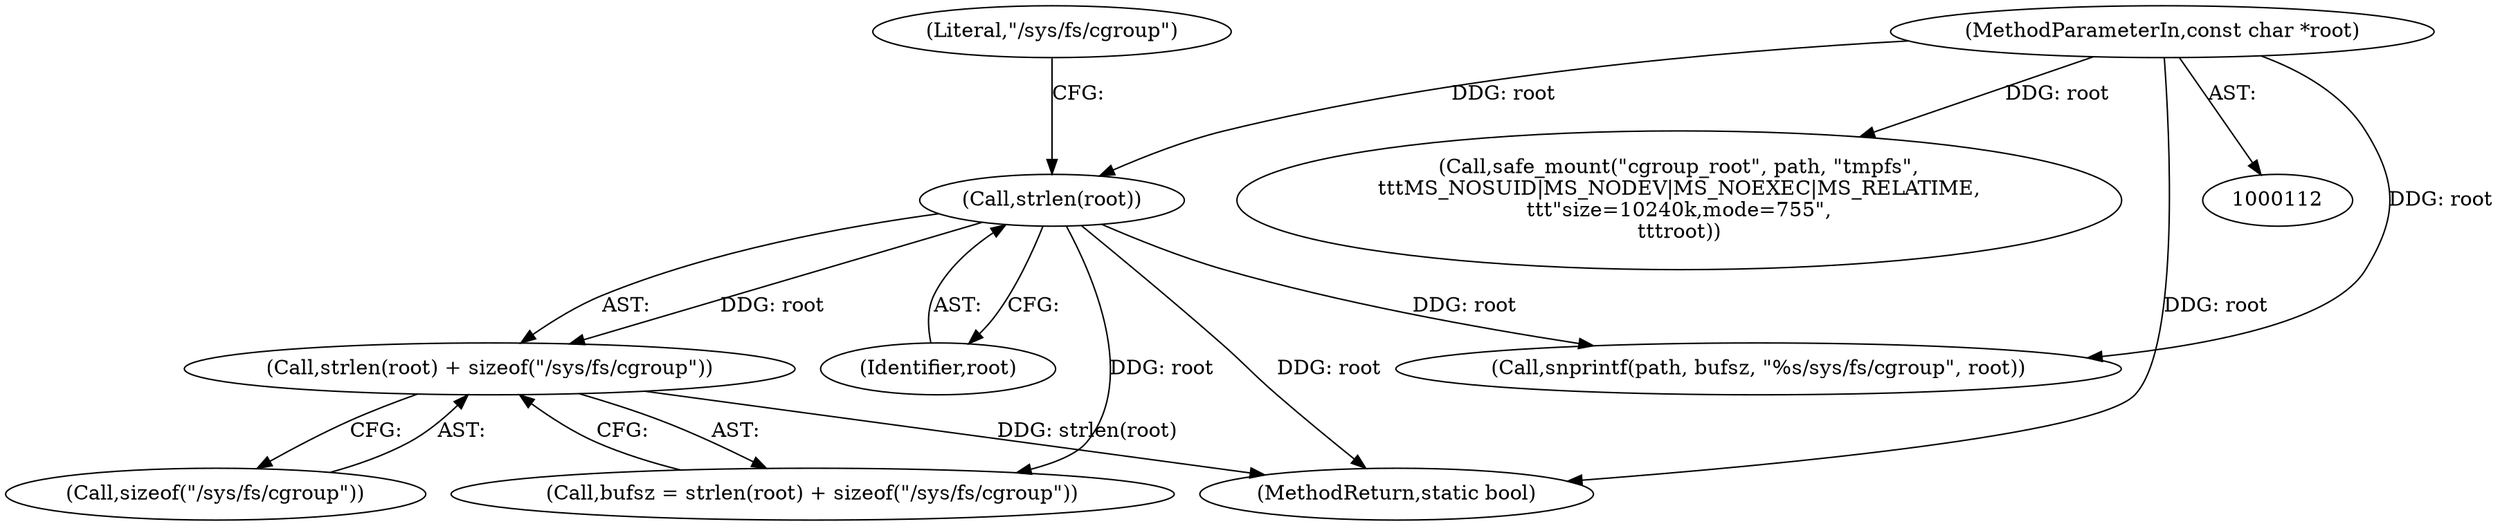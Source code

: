 digraph "0_lxc_592fd47a6245508b79fe6ac819fe6d3b2c1289be@API" {
"1000120" [label="(Call,strlen(root) + sizeof(\"/sys/fs/cgroup\"))"];
"1000121" [label="(Call,strlen(root))"];
"1000114" [label="(MethodParameterIn,const char *root)"];
"1000122" [label="(Identifier,root)"];
"1000123" [label="(Call,sizeof(\"/sys/fs/cgroup\"))"];
"1000214" [label="(Call,safe_mount(\"cgroup_root\", path, \"tmpfs\",\n\t\t\tMS_NOSUID|MS_NODEV|MS_NOEXEC|MS_RELATIME,\n\t\t\t\"size=10240k,mode=755\",\n\t\t\troot))"];
"1000207" [label="(Call,snprintf(path, bufsz, \"%s/sys/fs/cgroup\", root))"];
"1000121" [label="(Call,strlen(root))"];
"1000118" [label="(Call,bufsz = strlen(root) + sizeof(\"/sys/fs/cgroup\"))"];
"1000733" [label="(MethodReturn,static bool)"];
"1000124" [label="(Literal,\"/sys/fs/cgroup\")"];
"1000120" [label="(Call,strlen(root) + sizeof(\"/sys/fs/cgroup\"))"];
"1000114" [label="(MethodParameterIn,const char *root)"];
"1000120" -> "1000118"  [label="AST: "];
"1000120" -> "1000123"  [label="CFG: "];
"1000121" -> "1000120"  [label="AST: "];
"1000123" -> "1000120"  [label="AST: "];
"1000118" -> "1000120"  [label="CFG: "];
"1000120" -> "1000733"  [label="DDG: strlen(root)"];
"1000121" -> "1000120"  [label="DDG: root"];
"1000121" -> "1000122"  [label="CFG: "];
"1000122" -> "1000121"  [label="AST: "];
"1000124" -> "1000121"  [label="CFG: "];
"1000121" -> "1000733"  [label="DDG: root"];
"1000121" -> "1000118"  [label="DDG: root"];
"1000114" -> "1000121"  [label="DDG: root"];
"1000121" -> "1000207"  [label="DDG: root"];
"1000114" -> "1000112"  [label="AST: "];
"1000114" -> "1000733"  [label="DDG: root"];
"1000114" -> "1000207"  [label="DDG: root"];
"1000114" -> "1000214"  [label="DDG: root"];
}
